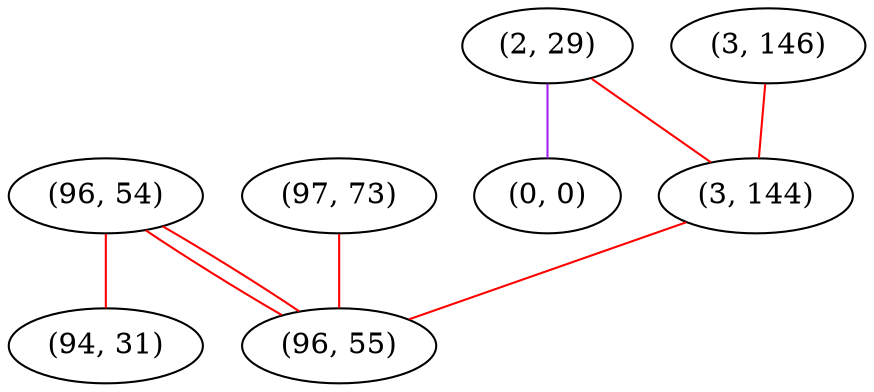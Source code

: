 graph "" {
"(96, 54)";
"(2, 29)";
"(0, 0)";
"(3, 146)";
"(94, 31)";
"(97, 73)";
"(3, 144)";
"(96, 55)";
"(96, 54)" -- "(94, 31)"  [color=red, key=0, weight=1];
"(96, 54)" -- "(96, 55)"  [color=red, key=0, weight=1];
"(96, 54)" -- "(96, 55)"  [color=red, key=1, weight=1];
"(2, 29)" -- "(3, 144)"  [color=red, key=0, weight=1];
"(2, 29)" -- "(0, 0)"  [color=purple, key=0, weight=4];
"(3, 146)" -- "(3, 144)"  [color=red, key=0, weight=1];
"(97, 73)" -- "(96, 55)"  [color=red, key=0, weight=1];
"(3, 144)" -- "(96, 55)"  [color=red, key=0, weight=1];
}
